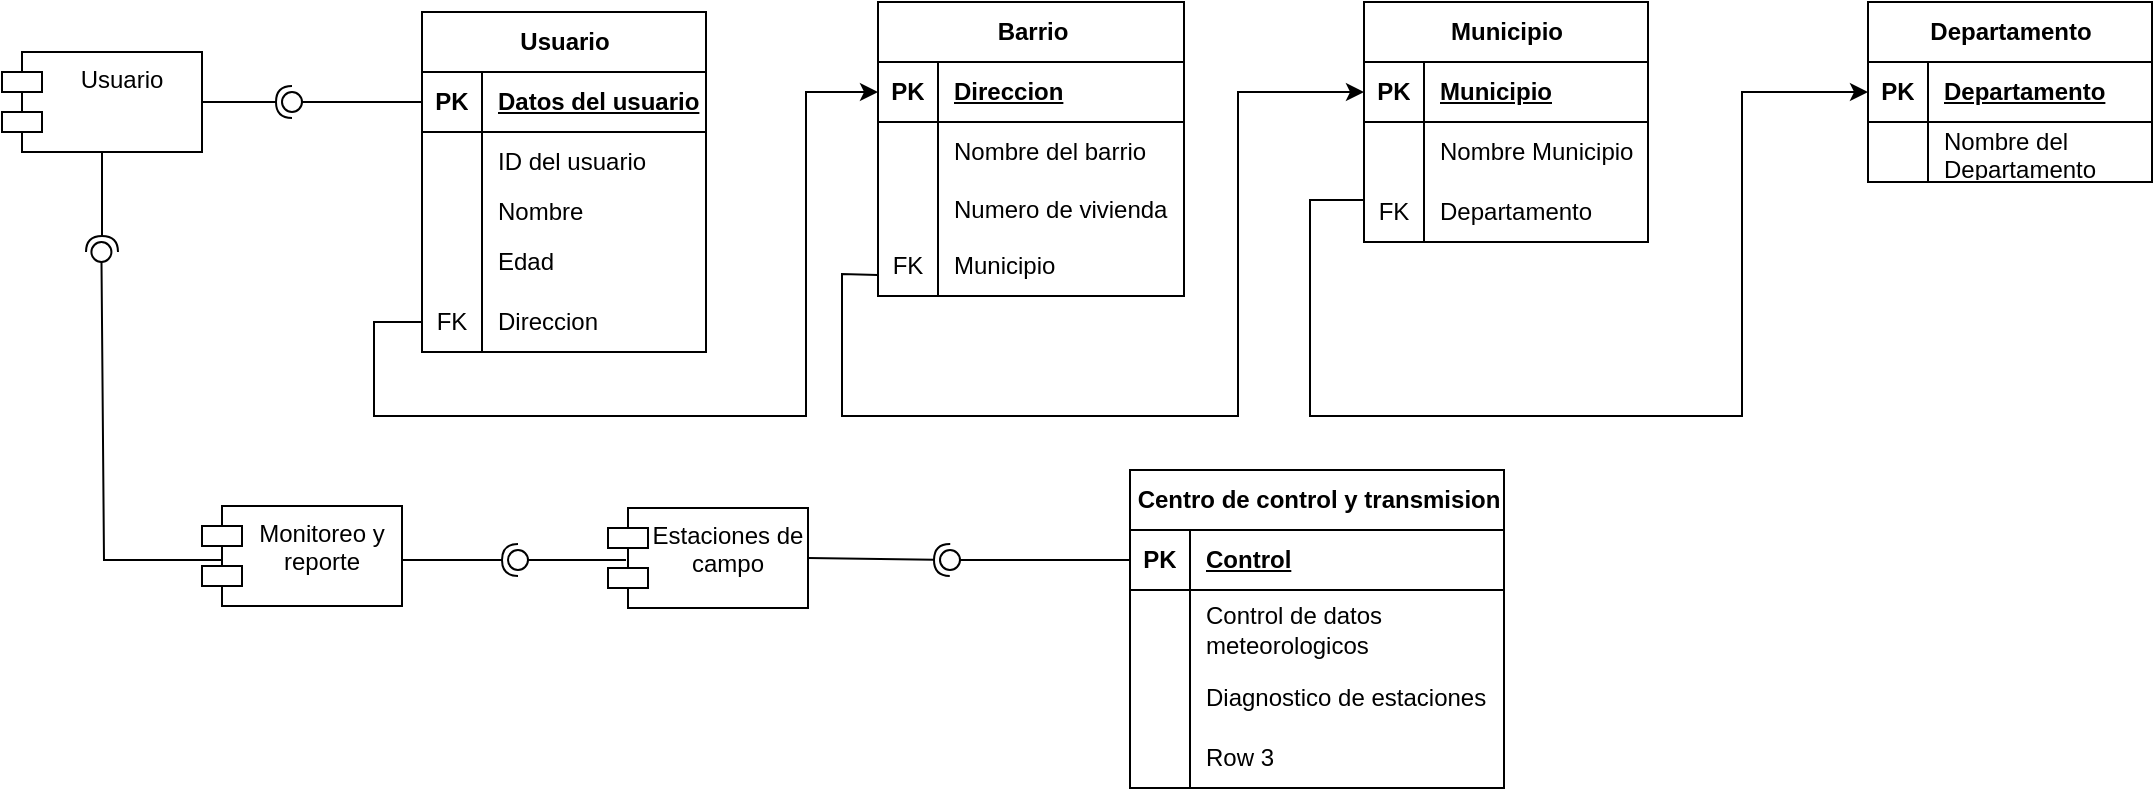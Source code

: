 <mxfile version="25.0.3">
  <diagram name="Página-1" id="gWm5VxszLwCP4zWtqMBF">
    <mxGraphModel dx="956" dy="520" grid="1" gridSize="9" guides="1" tooltips="1" connect="1" arrows="1" fold="1" page="1" pageScale="1" pageWidth="700" pageHeight="1000" math="0" shadow="0">
      <root>
        <mxCell id="0" />
        <mxCell id="1" parent="0" />
        <mxCell id="kEmHC3A9kpMNyN0Pkd79-1" value="Usuario" style="shape=module;align=left;spacingLeft=20;align=center;verticalAlign=top;whiteSpace=wrap;html=1;" vertex="1" parent="1">
          <mxGeometry x="30" y="70" width="100" height="50" as="geometry" />
        </mxCell>
        <mxCell id="kEmHC3A9kpMNyN0Pkd79-3" value="Estaciones de campo" style="shape=module;align=left;spacingLeft=20;align=center;verticalAlign=top;whiteSpace=wrap;html=1;" vertex="1" parent="1">
          <mxGeometry x="333" y="298" width="100" height="50" as="geometry" />
        </mxCell>
        <mxCell id="kEmHC3A9kpMNyN0Pkd79-7" value="" style="ellipse;whiteSpace=wrap;html=1;align=center;aspect=fixed;fillColor=none;strokeColor=none;resizable=0;perimeter=centerPerimeter;rotatable=0;allowArrows=0;points=[];outlineConnect=1;" vertex="1" parent="1">
          <mxGeometry x="475" y="230" width="10" height="10" as="geometry" />
        </mxCell>
        <mxCell id="kEmHC3A9kpMNyN0Pkd79-8" value="" style="rounded=0;orthogonalLoop=1;jettySize=auto;html=1;endArrow=halfCircle;endFill=0;endSize=6;strokeWidth=1;sketch=0;exitX=0.5;exitY=1;exitDx=0;exitDy=0;" edge="1" parent="1" source="kEmHC3A9kpMNyN0Pkd79-1">
          <mxGeometry relative="1" as="geometry">
            <mxPoint x="620" y="225" as="sourcePoint" />
            <mxPoint x="80" y="170" as="targetPoint" />
          </mxGeometry>
        </mxCell>
        <mxCell id="kEmHC3A9kpMNyN0Pkd79-9" value="" style="rounded=0;orthogonalLoop=1;jettySize=auto;html=1;endArrow=oval;endFill=0;sketch=0;sourcePerimeterSpacing=0;targetPerimeterSpacing=0;endSize=10;" edge="1" parent="1">
          <mxGeometry relative="1" as="geometry">
            <mxPoint x="144" y="324" as="sourcePoint" />
            <mxPoint x="79.71" y="170" as="targetPoint" />
            <Array as="points">
              <mxPoint x="81" y="324" />
            </Array>
          </mxGeometry>
        </mxCell>
        <mxCell id="kEmHC3A9kpMNyN0Pkd79-10" value="" style="ellipse;whiteSpace=wrap;html=1;align=center;aspect=fixed;fillColor=none;strokeColor=none;resizable=0;perimeter=centerPerimeter;rotatable=0;allowArrows=0;points=[];outlineConnect=1;" vertex="1" parent="1">
          <mxGeometry x="595" y="220" width="10" height="10" as="geometry" />
        </mxCell>
        <mxCell id="kEmHC3A9kpMNyN0Pkd79-12" value="Monitoreo y reporte" style="shape=module;align=left;spacingLeft=20;align=center;verticalAlign=top;whiteSpace=wrap;html=1;" vertex="1" parent="1">
          <mxGeometry x="130" y="297" width="100" height="50" as="geometry" />
        </mxCell>
        <mxCell id="kEmHC3A9kpMNyN0Pkd79-13" value="" style="rounded=0;orthogonalLoop=1;jettySize=auto;html=1;endArrow=halfCircle;endFill=0;endSize=6;strokeWidth=1;sketch=0;exitX=1;exitY=0.5;exitDx=0;exitDy=0;" edge="1" target="kEmHC3A9kpMNyN0Pkd79-15" parent="1" source="kEmHC3A9kpMNyN0Pkd79-1">
          <mxGeometry relative="1" as="geometry">
            <mxPoint x="150" y="100" as="sourcePoint" />
          </mxGeometry>
        </mxCell>
        <mxCell id="kEmHC3A9kpMNyN0Pkd79-14" value="" style="rounded=0;orthogonalLoop=1;jettySize=auto;html=1;endArrow=oval;endFill=0;sketch=0;sourcePerimeterSpacing=0;targetPerimeterSpacing=0;endSize=10;" edge="1" target="kEmHC3A9kpMNyN0Pkd79-15" parent="1">
          <mxGeometry relative="1" as="geometry">
            <mxPoint x="240" y="95" as="sourcePoint" />
          </mxGeometry>
        </mxCell>
        <mxCell id="kEmHC3A9kpMNyN0Pkd79-15" value="" style="ellipse;whiteSpace=wrap;html=1;align=center;aspect=fixed;fillColor=none;strokeColor=none;resizable=0;perimeter=centerPerimeter;rotatable=0;allowArrows=0;points=[];outlineConnect=1;" vertex="1" parent="1">
          <mxGeometry x="170" y="90" width="10" height="10" as="geometry" />
        </mxCell>
        <mxCell id="kEmHC3A9kpMNyN0Pkd79-17" value="Usuario" style="shape=table;startSize=30;container=1;collapsible=1;childLayout=tableLayout;fixedRows=1;rowLines=0;fontStyle=1;align=center;resizeLast=1;html=1;" vertex="1" parent="1">
          <mxGeometry x="240" y="50" width="142" height="170" as="geometry">
            <mxRectangle x="290" y="50" width="70" height="30" as="alternateBounds" />
          </mxGeometry>
        </mxCell>
        <mxCell id="kEmHC3A9kpMNyN0Pkd79-18" value="" style="shape=tableRow;horizontal=0;startSize=0;swimlaneHead=0;swimlaneBody=0;fillColor=none;collapsible=0;dropTarget=0;points=[[0,0.5],[1,0.5]];portConstraint=eastwest;top=0;left=0;right=0;bottom=1;" vertex="1" parent="kEmHC3A9kpMNyN0Pkd79-17">
          <mxGeometry y="30" width="142" height="30" as="geometry" />
        </mxCell>
        <mxCell id="kEmHC3A9kpMNyN0Pkd79-19" value="PK" style="shape=partialRectangle;connectable=0;fillColor=none;top=0;left=0;bottom=0;right=0;fontStyle=1;overflow=hidden;whiteSpace=wrap;html=1;" vertex="1" parent="kEmHC3A9kpMNyN0Pkd79-18">
          <mxGeometry width="30" height="30" as="geometry">
            <mxRectangle width="30" height="30" as="alternateBounds" />
          </mxGeometry>
        </mxCell>
        <mxCell id="kEmHC3A9kpMNyN0Pkd79-20" value="Datos del usuario" style="shape=partialRectangle;connectable=0;fillColor=none;top=0;left=0;bottom=0;right=0;align=left;spacingLeft=6;fontStyle=5;overflow=hidden;whiteSpace=wrap;html=1;" vertex="1" parent="kEmHC3A9kpMNyN0Pkd79-18">
          <mxGeometry x="30" width="112" height="30" as="geometry">
            <mxRectangle width="112" height="30" as="alternateBounds" />
          </mxGeometry>
        </mxCell>
        <mxCell id="kEmHC3A9kpMNyN0Pkd79-21" value="" style="shape=tableRow;horizontal=0;startSize=0;swimlaneHead=0;swimlaneBody=0;fillColor=none;collapsible=0;dropTarget=0;points=[[0,0.5],[1,0.5]];portConstraint=eastwest;top=0;left=0;right=0;bottom=0;" vertex="1" parent="kEmHC3A9kpMNyN0Pkd79-17">
          <mxGeometry y="60" width="142" height="30" as="geometry" />
        </mxCell>
        <mxCell id="kEmHC3A9kpMNyN0Pkd79-22" value="" style="shape=partialRectangle;connectable=0;fillColor=none;top=0;left=0;bottom=0;right=0;editable=1;overflow=hidden;whiteSpace=wrap;html=1;" vertex="1" parent="kEmHC3A9kpMNyN0Pkd79-21">
          <mxGeometry width="30" height="30" as="geometry">
            <mxRectangle width="30" height="30" as="alternateBounds" />
          </mxGeometry>
        </mxCell>
        <mxCell id="kEmHC3A9kpMNyN0Pkd79-23" value="ID del usuario" style="shape=partialRectangle;connectable=0;fillColor=none;top=0;left=0;bottom=0;right=0;align=left;spacingLeft=6;overflow=hidden;whiteSpace=wrap;html=1;" vertex="1" parent="kEmHC3A9kpMNyN0Pkd79-21">
          <mxGeometry x="30" width="112" height="30" as="geometry">
            <mxRectangle width="112" height="30" as="alternateBounds" />
          </mxGeometry>
        </mxCell>
        <mxCell id="kEmHC3A9kpMNyN0Pkd79-24" value="" style="shape=tableRow;horizontal=0;startSize=0;swimlaneHead=0;swimlaneBody=0;fillColor=none;collapsible=0;dropTarget=0;points=[[0,0.5],[1,0.5]];portConstraint=eastwest;top=0;left=0;right=0;bottom=0;" vertex="1" parent="kEmHC3A9kpMNyN0Pkd79-17">
          <mxGeometry y="90" width="142" height="20" as="geometry" />
        </mxCell>
        <mxCell id="kEmHC3A9kpMNyN0Pkd79-25" value="" style="shape=partialRectangle;connectable=0;fillColor=none;top=0;left=0;bottom=0;right=0;editable=1;overflow=hidden;whiteSpace=wrap;html=1;" vertex="1" parent="kEmHC3A9kpMNyN0Pkd79-24">
          <mxGeometry width="30" height="20" as="geometry">
            <mxRectangle width="30" height="20" as="alternateBounds" />
          </mxGeometry>
        </mxCell>
        <mxCell id="kEmHC3A9kpMNyN0Pkd79-26" value="Nombre&amp;nbsp;" style="shape=partialRectangle;connectable=0;fillColor=none;top=0;left=0;bottom=0;right=0;align=left;spacingLeft=6;overflow=hidden;whiteSpace=wrap;html=1;" vertex="1" parent="kEmHC3A9kpMNyN0Pkd79-24">
          <mxGeometry x="30" width="112" height="20" as="geometry">
            <mxRectangle width="112" height="20" as="alternateBounds" />
          </mxGeometry>
        </mxCell>
        <mxCell id="kEmHC3A9kpMNyN0Pkd79-27" value="" style="shape=tableRow;horizontal=0;startSize=0;swimlaneHead=0;swimlaneBody=0;fillColor=none;collapsible=0;dropTarget=0;points=[[0,0.5],[1,0.5]];portConstraint=eastwest;top=0;left=0;right=0;bottom=0;" vertex="1" parent="kEmHC3A9kpMNyN0Pkd79-17">
          <mxGeometry y="110" width="142" height="30" as="geometry" />
        </mxCell>
        <mxCell id="kEmHC3A9kpMNyN0Pkd79-28" value="" style="shape=partialRectangle;connectable=0;fillColor=none;top=0;left=0;bottom=0;right=0;editable=1;overflow=hidden;whiteSpace=wrap;html=1;" vertex="1" parent="kEmHC3A9kpMNyN0Pkd79-27">
          <mxGeometry width="30" height="30" as="geometry">
            <mxRectangle width="30" height="30" as="alternateBounds" />
          </mxGeometry>
        </mxCell>
        <mxCell id="kEmHC3A9kpMNyN0Pkd79-29" value="Edad" style="shape=partialRectangle;connectable=0;fillColor=none;top=0;left=0;bottom=0;right=0;align=left;spacingLeft=6;overflow=hidden;whiteSpace=wrap;html=1;" vertex="1" parent="kEmHC3A9kpMNyN0Pkd79-27">
          <mxGeometry x="30" width="112" height="30" as="geometry">
            <mxRectangle width="112" height="30" as="alternateBounds" />
          </mxGeometry>
        </mxCell>
        <mxCell id="kEmHC3A9kpMNyN0Pkd79-48" style="shape=tableRow;horizontal=0;startSize=0;swimlaneHead=0;swimlaneBody=0;fillColor=none;collapsible=0;dropTarget=0;points=[[0,0.5],[1,0.5]];portConstraint=eastwest;top=0;left=0;right=0;bottom=0;" vertex="1" parent="kEmHC3A9kpMNyN0Pkd79-17">
          <mxGeometry y="140" width="142" height="30" as="geometry" />
        </mxCell>
        <mxCell id="kEmHC3A9kpMNyN0Pkd79-49" value="FK" style="shape=partialRectangle;connectable=0;fillColor=none;top=0;left=0;bottom=0;right=0;editable=1;overflow=hidden;whiteSpace=wrap;html=1;" vertex="1" parent="kEmHC3A9kpMNyN0Pkd79-48">
          <mxGeometry width="30" height="30" as="geometry">
            <mxRectangle width="30" height="30" as="alternateBounds" />
          </mxGeometry>
        </mxCell>
        <mxCell id="kEmHC3A9kpMNyN0Pkd79-50" value="Direccion" style="shape=partialRectangle;connectable=0;fillColor=none;top=0;left=0;bottom=0;right=0;align=left;spacingLeft=6;overflow=hidden;whiteSpace=wrap;html=1;" vertex="1" parent="kEmHC3A9kpMNyN0Pkd79-48">
          <mxGeometry x="30" width="112" height="30" as="geometry">
            <mxRectangle width="112" height="30" as="alternateBounds" />
          </mxGeometry>
        </mxCell>
        <mxCell id="kEmHC3A9kpMNyN0Pkd79-51" value="" style="endArrow=classic;html=1;rounded=0;exitX=0;exitY=0.5;exitDx=0;exitDy=0;" edge="1" parent="1" source="kEmHC3A9kpMNyN0Pkd79-48">
          <mxGeometry width="50" height="50" relative="1" as="geometry">
            <mxPoint x="261" y="320" as="sourcePoint" />
            <mxPoint x="468" y="90" as="targetPoint" />
            <Array as="points">
              <mxPoint x="216" y="205" />
              <mxPoint x="216" y="252" />
              <mxPoint x="432" y="252" />
              <mxPoint x="432" y="90" />
            </Array>
          </mxGeometry>
        </mxCell>
        <mxCell id="kEmHC3A9kpMNyN0Pkd79-52" value="Barrio" style="shape=table;startSize=30;container=1;collapsible=1;childLayout=tableLayout;fixedRows=1;rowLines=0;fontStyle=1;align=center;resizeLast=1;html=1;" vertex="1" parent="1">
          <mxGeometry x="468" y="45" width="153" height="147" as="geometry">
            <mxRectangle x="290" y="50" width="70" height="30" as="alternateBounds" />
          </mxGeometry>
        </mxCell>
        <mxCell id="kEmHC3A9kpMNyN0Pkd79-53" value="" style="shape=tableRow;horizontal=0;startSize=0;swimlaneHead=0;swimlaneBody=0;fillColor=none;collapsible=0;dropTarget=0;points=[[0,0.5],[1,0.5]];portConstraint=eastwest;top=0;left=0;right=0;bottom=1;" vertex="1" parent="kEmHC3A9kpMNyN0Pkd79-52">
          <mxGeometry y="30" width="153" height="30" as="geometry" />
        </mxCell>
        <mxCell id="kEmHC3A9kpMNyN0Pkd79-54" value="PK" style="shape=partialRectangle;connectable=0;fillColor=none;top=0;left=0;bottom=0;right=0;fontStyle=1;overflow=hidden;whiteSpace=wrap;html=1;" vertex="1" parent="kEmHC3A9kpMNyN0Pkd79-53">
          <mxGeometry width="30" height="30" as="geometry">
            <mxRectangle width="30" height="30" as="alternateBounds" />
          </mxGeometry>
        </mxCell>
        <mxCell id="kEmHC3A9kpMNyN0Pkd79-55" value="Direccion" style="shape=partialRectangle;connectable=0;fillColor=none;top=0;left=0;bottom=0;right=0;align=left;spacingLeft=6;fontStyle=5;overflow=hidden;whiteSpace=wrap;html=1;" vertex="1" parent="kEmHC3A9kpMNyN0Pkd79-53">
          <mxGeometry x="30" width="123" height="30" as="geometry">
            <mxRectangle width="123" height="30" as="alternateBounds" />
          </mxGeometry>
        </mxCell>
        <mxCell id="kEmHC3A9kpMNyN0Pkd79-56" value="" style="shape=tableRow;horizontal=0;startSize=0;swimlaneHead=0;swimlaneBody=0;fillColor=none;collapsible=0;dropTarget=0;points=[[0,0.5],[1,0.5]];portConstraint=eastwest;top=0;left=0;right=0;bottom=0;" vertex="1" parent="kEmHC3A9kpMNyN0Pkd79-52">
          <mxGeometry y="60" width="153" height="30" as="geometry" />
        </mxCell>
        <mxCell id="kEmHC3A9kpMNyN0Pkd79-57" value="" style="shape=partialRectangle;connectable=0;fillColor=none;top=0;left=0;bottom=0;right=0;editable=1;overflow=hidden;whiteSpace=wrap;html=1;" vertex="1" parent="kEmHC3A9kpMNyN0Pkd79-56">
          <mxGeometry width="30" height="30" as="geometry">
            <mxRectangle width="30" height="30" as="alternateBounds" />
          </mxGeometry>
        </mxCell>
        <mxCell id="kEmHC3A9kpMNyN0Pkd79-58" value="Nombre del barrio" style="shape=partialRectangle;connectable=0;fillColor=none;top=0;left=0;bottom=0;right=0;align=left;spacingLeft=6;overflow=hidden;whiteSpace=wrap;html=1;" vertex="1" parent="kEmHC3A9kpMNyN0Pkd79-56">
          <mxGeometry x="30" width="123" height="30" as="geometry">
            <mxRectangle width="123" height="30" as="alternateBounds" />
          </mxGeometry>
        </mxCell>
        <mxCell id="kEmHC3A9kpMNyN0Pkd79-59" value="" style="shape=tableRow;horizontal=0;startSize=0;swimlaneHead=0;swimlaneBody=0;fillColor=none;collapsible=0;dropTarget=0;points=[[0,0.5],[1,0.5]];portConstraint=eastwest;top=0;left=0;right=0;bottom=0;" vertex="1" parent="kEmHC3A9kpMNyN0Pkd79-52">
          <mxGeometry y="90" width="153" height="27" as="geometry" />
        </mxCell>
        <mxCell id="kEmHC3A9kpMNyN0Pkd79-60" value="" style="shape=partialRectangle;connectable=0;fillColor=none;top=0;left=0;bottom=0;right=0;editable=1;overflow=hidden;whiteSpace=wrap;html=1;" vertex="1" parent="kEmHC3A9kpMNyN0Pkd79-59">
          <mxGeometry width="30" height="27" as="geometry">
            <mxRectangle width="30" height="27" as="alternateBounds" />
          </mxGeometry>
        </mxCell>
        <mxCell id="kEmHC3A9kpMNyN0Pkd79-61" value="Numero de vivienda" style="shape=partialRectangle;connectable=0;fillColor=none;top=0;left=0;bottom=0;right=0;align=left;spacingLeft=6;overflow=hidden;whiteSpace=wrap;html=1;" vertex="1" parent="kEmHC3A9kpMNyN0Pkd79-59">
          <mxGeometry x="30" width="123" height="27" as="geometry">
            <mxRectangle width="123" height="27" as="alternateBounds" />
          </mxGeometry>
        </mxCell>
        <mxCell id="kEmHC3A9kpMNyN0Pkd79-68" style="shape=tableRow;horizontal=0;startSize=0;swimlaneHead=0;swimlaneBody=0;fillColor=none;collapsible=0;dropTarget=0;points=[[0,0.5],[1,0.5]];portConstraint=eastwest;top=0;left=0;right=0;bottom=0;" vertex="1" parent="kEmHC3A9kpMNyN0Pkd79-52">
          <mxGeometry y="117" width="153" height="30" as="geometry" />
        </mxCell>
        <mxCell id="kEmHC3A9kpMNyN0Pkd79-69" value="FK" style="shape=partialRectangle;connectable=0;fillColor=none;top=0;left=0;bottom=0;right=0;editable=1;overflow=hidden;whiteSpace=wrap;html=1;" vertex="1" parent="kEmHC3A9kpMNyN0Pkd79-68">
          <mxGeometry width="30" height="30" as="geometry">
            <mxRectangle width="30" height="30" as="alternateBounds" />
          </mxGeometry>
        </mxCell>
        <mxCell id="kEmHC3A9kpMNyN0Pkd79-70" value="Municipio" style="shape=partialRectangle;connectable=0;fillColor=none;top=0;left=0;bottom=0;right=0;align=left;spacingLeft=6;overflow=hidden;whiteSpace=wrap;html=1;" vertex="1" parent="kEmHC3A9kpMNyN0Pkd79-68">
          <mxGeometry x="30" width="123" height="30" as="geometry">
            <mxRectangle width="123" height="30" as="alternateBounds" />
          </mxGeometry>
        </mxCell>
        <mxCell id="kEmHC3A9kpMNyN0Pkd79-88" value="" style="endArrow=classic;html=1;rounded=0;exitX=-0.001;exitY=0.648;exitDx=0;exitDy=0;exitPerimeter=0;entryX=0;entryY=0.5;entryDx=0;entryDy=0;" edge="1" parent="1" source="kEmHC3A9kpMNyN0Pkd79-68" target="kEmHC3A9kpMNyN0Pkd79-90">
          <mxGeometry width="50" height="50" relative="1" as="geometry">
            <mxPoint x="450" y="239" as="sourcePoint" />
            <mxPoint x="684" y="90" as="targetPoint" />
            <Array as="points">
              <mxPoint x="450" y="181" />
              <mxPoint x="450" y="252" />
              <mxPoint x="648" y="252" />
              <mxPoint x="648" y="90" />
            </Array>
          </mxGeometry>
        </mxCell>
        <mxCell id="kEmHC3A9kpMNyN0Pkd79-89" value="Municipio" style="shape=table;startSize=30;container=1;collapsible=1;childLayout=tableLayout;fixedRows=1;rowLines=0;fontStyle=1;align=center;resizeLast=1;html=1;" vertex="1" parent="1">
          <mxGeometry x="711" y="45" width="142" height="120" as="geometry">
            <mxRectangle x="290" y="50" width="70" height="30" as="alternateBounds" />
          </mxGeometry>
        </mxCell>
        <mxCell id="kEmHC3A9kpMNyN0Pkd79-90" value="" style="shape=tableRow;horizontal=0;startSize=0;swimlaneHead=0;swimlaneBody=0;fillColor=none;collapsible=0;dropTarget=0;points=[[0,0.5],[1,0.5]];portConstraint=eastwest;top=0;left=0;right=0;bottom=1;" vertex="1" parent="kEmHC3A9kpMNyN0Pkd79-89">
          <mxGeometry y="30" width="142" height="30" as="geometry" />
        </mxCell>
        <mxCell id="kEmHC3A9kpMNyN0Pkd79-91" value="PK" style="shape=partialRectangle;connectable=0;fillColor=none;top=0;left=0;bottom=0;right=0;fontStyle=1;overflow=hidden;whiteSpace=wrap;html=1;" vertex="1" parent="kEmHC3A9kpMNyN0Pkd79-90">
          <mxGeometry width="30" height="30" as="geometry">
            <mxRectangle width="30" height="30" as="alternateBounds" />
          </mxGeometry>
        </mxCell>
        <mxCell id="kEmHC3A9kpMNyN0Pkd79-92" value="Municipio" style="shape=partialRectangle;connectable=0;fillColor=none;top=0;left=0;bottom=0;right=0;align=left;spacingLeft=6;fontStyle=5;overflow=hidden;whiteSpace=wrap;html=1;" vertex="1" parent="kEmHC3A9kpMNyN0Pkd79-90">
          <mxGeometry x="30" width="112" height="30" as="geometry">
            <mxRectangle width="112" height="30" as="alternateBounds" />
          </mxGeometry>
        </mxCell>
        <mxCell id="kEmHC3A9kpMNyN0Pkd79-93" value="" style="shape=tableRow;horizontal=0;startSize=0;swimlaneHead=0;swimlaneBody=0;fillColor=none;collapsible=0;dropTarget=0;points=[[0,0.5],[1,0.5]];portConstraint=eastwest;top=0;left=0;right=0;bottom=0;" vertex="1" parent="kEmHC3A9kpMNyN0Pkd79-89">
          <mxGeometry y="60" width="142" height="30" as="geometry" />
        </mxCell>
        <mxCell id="kEmHC3A9kpMNyN0Pkd79-94" value="" style="shape=partialRectangle;connectable=0;fillColor=none;top=0;left=0;bottom=0;right=0;editable=1;overflow=hidden;whiteSpace=wrap;html=1;" vertex="1" parent="kEmHC3A9kpMNyN0Pkd79-93">
          <mxGeometry width="30" height="30" as="geometry">
            <mxRectangle width="30" height="30" as="alternateBounds" />
          </mxGeometry>
        </mxCell>
        <mxCell id="kEmHC3A9kpMNyN0Pkd79-95" value="Nombre Municipio" style="shape=partialRectangle;connectable=0;fillColor=none;top=0;left=0;bottom=0;right=0;align=left;spacingLeft=6;overflow=hidden;whiteSpace=wrap;html=1;" vertex="1" parent="kEmHC3A9kpMNyN0Pkd79-93">
          <mxGeometry x="30" width="112" height="30" as="geometry">
            <mxRectangle width="112" height="30" as="alternateBounds" />
          </mxGeometry>
        </mxCell>
        <mxCell id="kEmHC3A9kpMNyN0Pkd79-118" style="shape=tableRow;horizontal=0;startSize=0;swimlaneHead=0;swimlaneBody=0;fillColor=none;collapsible=0;dropTarget=0;points=[[0,0.5],[1,0.5]];portConstraint=eastwest;top=0;left=0;right=0;bottom=0;" vertex="1" parent="kEmHC3A9kpMNyN0Pkd79-89">
          <mxGeometry y="90" width="142" height="30" as="geometry" />
        </mxCell>
        <mxCell id="kEmHC3A9kpMNyN0Pkd79-119" value="FK" style="shape=partialRectangle;connectable=0;fillColor=none;top=0;left=0;bottom=0;right=0;editable=1;overflow=hidden;whiteSpace=wrap;html=1;" vertex="1" parent="kEmHC3A9kpMNyN0Pkd79-118">
          <mxGeometry width="30" height="30" as="geometry">
            <mxRectangle width="30" height="30" as="alternateBounds" />
          </mxGeometry>
        </mxCell>
        <mxCell id="kEmHC3A9kpMNyN0Pkd79-120" value="Departamento" style="shape=partialRectangle;connectable=0;fillColor=none;top=0;left=0;bottom=0;right=0;align=left;spacingLeft=6;overflow=hidden;whiteSpace=wrap;html=1;" vertex="1" parent="kEmHC3A9kpMNyN0Pkd79-118">
          <mxGeometry x="30" width="112" height="30" as="geometry">
            <mxRectangle width="112" height="30" as="alternateBounds" />
          </mxGeometry>
        </mxCell>
        <mxCell id="kEmHC3A9kpMNyN0Pkd79-121" value="Departamento" style="shape=table;startSize=30;container=1;collapsible=1;childLayout=tableLayout;fixedRows=1;rowLines=0;fontStyle=1;align=center;resizeLast=1;html=1;" vertex="1" parent="1">
          <mxGeometry x="963" y="45" width="142" height="90" as="geometry">
            <mxRectangle x="290" y="50" width="70" height="30" as="alternateBounds" />
          </mxGeometry>
        </mxCell>
        <mxCell id="kEmHC3A9kpMNyN0Pkd79-122" value="" style="shape=tableRow;horizontal=0;startSize=0;swimlaneHead=0;swimlaneBody=0;fillColor=none;collapsible=0;dropTarget=0;points=[[0,0.5],[1,0.5]];portConstraint=eastwest;top=0;left=0;right=0;bottom=1;" vertex="1" parent="kEmHC3A9kpMNyN0Pkd79-121">
          <mxGeometry y="30" width="142" height="30" as="geometry" />
        </mxCell>
        <mxCell id="kEmHC3A9kpMNyN0Pkd79-123" value="PK" style="shape=partialRectangle;connectable=0;fillColor=none;top=0;left=0;bottom=0;right=0;fontStyle=1;overflow=hidden;whiteSpace=wrap;html=1;" vertex="1" parent="kEmHC3A9kpMNyN0Pkd79-122">
          <mxGeometry width="30" height="30" as="geometry">
            <mxRectangle width="30" height="30" as="alternateBounds" />
          </mxGeometry>
        </mxCell>
        <mxCell id="kEmHC3A9kpMNyN0Pkd79-124" value="Departamento" style="shape=partialRectangle;connectable=0;fillColor=none;top=0;left=0;bottom=0;right=0;align=left;spacingLeft=6;fontStyle=5;overflow=hidden;whiteSpace=wrap;html=1;" vertex="1" parent="kEmHC3A9kpMNyN0Pkd79-122">
          <mxGeometry x="30" width="112" height="30" as="geometry">
            <mxRectangle width="112" height="30" as="alternateBounds" />
          </mxGeometry>
        </mxCell>
        <mxCell id="kEmHC3A9kpMNyN0Pkd79-125" value="" style="shape=tableRow;horizontal=0;startSize=0;swimlaneHead=0;swimlaneBody=0;fillColor=none;collapsible=0;dropTarget=0;points=[[0,0.5],[1,0.5]];portConstraint=eastwest;top=0;left=0;right=0;bottom=0;" vertex="1" parent="kEmHC3A9kpMNyN0Pkd79-121">
          <mxGeometry y="60" width="142" height="30" as="geometry" />
        </mxCell>
        <mxCell id="kEmHC3A9kpMNyN0Pkd79-126" value="" style="shape=partialRectangle;connectable=0;fillColor=none;top=0;left=0;bottom=0;right=0;editable=1;overflow=hidden;whiteSpace=wrap;html=1;" vertex="1" parent="kEmHC3A9kpMNyN0Pkd79-125">
          <mxGeometry width="30" height="30" as="geometry">
            <mxRectangle width="30" height="30" as="alternateBounds" />
          </mxGeometry>
        </mxCell>
        <mxCell id="kEmHC3A9kpMNyN0Pkd79-127" value="Nombre del Departamento" style="shape=partialRectangle;connectable=0;fillColor=none;top=0;left=0;bottom=0;right=0;align=left;spacingLeft=6;overflow=hidden;whiteSpace=wrap;html=1;" vertex="1" parent="kEmHC3A9kpMNyN0Pkd79-125">
          <mxGeometry x="30" width="112" height="30" as="geometry">
            <mxRectangle width="112" height="30" as="alternateBounds" />
          </mxGeometry>
        </mxCell>
        <mxCell id="kEmHC3A9kpMNyN0Pkd79-131" value="" style="endArrow=classic;html=1;rounded=0;entryX=0;entryY=0.5;entryDx=0;entryDy=0;" edge="1" parent="1" target="kEmHC3A9kpMNyN0Pkd79-122">
          <mxGeometry width="50" height="50" relative="1" as="geometry">
            <mxPoint x="711" y="144" as="sourcePoint" />
            <mxPoint x="806" y="171" as="targetPoint" />
            <Array as="points">
              <mxPoint x="684" y="144" />
              <mxPoint x="684" y="252" />
              <mxPoint x="900" y="252" />
              <mxPoint x="900" y="90" />
            </Array>
          </mxGeometry>
        </mxCell>
        <mxCell id="kEmHC3A9kpMNyN0Pkd79-132" value="" style="rounded=0;orthogonalLoop=1;jettySize=auto;html=1;endArrow=halfCircle;endFill=0;endSize=6;strokeWidth=1;sketch=0;" edge="1" parent="1">
          <mxGeometry relative="1" as="geometry">
            <mxPoint x="230" y="324" as="sourcePoint" />
            <mxPoint x="288" y="324" as="targetPoint" />
          </mxGeometry>
        </mxCell>
        <mxCell id="kEmHC3A9kpMNyN0Pkd79-133" value="" style="rounded=0;orthogonalLoop=1;jettySize=auto;html=1;endArrow=oval;endFill=0;sketch=0;sourcePerimeterSpacing=0;targetPerimeterSpacing=0;endSize=10;" edge="1" parent="1">
          <mxGeometry relative="1" as="geometry">
            <mxPoint x="342" y="324" as="sourcePoint" />
            <mxPoint x="288" y="324" as="targetPoint" />
          </mxGeometry>
        </mxCell>
        <mxCell id="kEmHC3A9kpMNyN0Pkd79-134" value="" style="ellipse;whiteSpace=wrap;html=1;align=center;aspect=fixed;fillColor=none;strokeColor=none;resizable=0;perimeter=centerPerimeter;rotatable=0;allowArrows=0;points=[];outlineConnect=1;" vertex="1" parent="1">
          <mxGeometry x="339" y="288" width="10" height="10" as="geometry" />
        </mxCell>
        <mxCell id="kEmHC3A9kpMNyN0Pkd79-136" value="" style="rounded=0;orthogonalLoop=1;jettySize=auto;html=1;endArrow=oval;endFill=0;sketch=0;sourcePerimeterSpacing=0;targetPerimeterSpacing=0;endSize=10;" edge="1" parent="1">
          <mxGeometry relative="1" as="geometry">
            <mxPoint x="594" y="324" as="sourcePoint" />
            <mxPoint x="504" y="324" as="targetPoint" />
          </mxGeometry>
        </mxCell>
        <mxCell id="kEmHC3A9kpMNyN0Pkd79-138" value="" style="rounded=0;orthogonalLoop=1;jettySize=auto;html=1;endArrow=halfCircle;endFill=0;endSize=6;strokeWidth=1;sketch=0;exitX=1;exitY=0.5;exitDx=0;exitDy=0;" edge="1" parent="1" source="kEmHC3A9kpMNyN0Pkd79-3">
          <mxGeometry relative="1" as="geometry">
            <mxPoint x="364" y="293" as="sourcePoint" />
            <mxPoint x="504" y="324" as="targetPoint" />
          </mxGeometry>
        </mxCell>
        <mxCell id="kEmHC3A9kpMNyN0Pkd79-137" value="" style="ellipse;whiteSpace=wrap;html=1;align=center;aspect=fixed;fillColor=none;strokeColor=none;resizable=0;perimeter=centerPerimeter;rotatable=0;allowArrows=0;points=[];outlineConnect=1;" vertex="1" parent="1">
          <mxGeometry x="495" y="387" width="10" height="10" as="geometry" />
        </mxCell>
        <mxCell id="kEmHC3A9kpMNyN0Pkd79-139" value="Centro de control y transmision" style="shape=table;startSize=30;container=1;collapsible=1;childLayout=tableLayout;fixedRows=1;rowLines=0;fontStyle=1;align=center;resizeLast=1;html=1;" vertex="1" parent="1">
          <mxGeometry x="594" y="279" width="187" height="159" as="geometry" />
        </mxCell>
        <mxCell id="kEmHC3A9kpMNyN0Pkd79-140" value="" style="shape=tableRow;horizontal=0;startSize=0;swimlaneHead=0;swimlaneBody=0;fillColor=none;collapsible=0;dropTarget=0;points=[[0,0.5],[1,0.5]];portConstraint=eastwest;top=0;left=0;right=0;bottom=1;" vertex="1" parent="kEmHC3A9kpMNyN0Pkd79-139">
          <mxGeometry y="30" width="187" height="30" as="geometry" />
        </mxCell>
        <mxCell id="kEmHC3A9kpMNyN0Pkd79-141" value="PK" style="shape=partialRectangle;connectable=0;fillColor=none;top=0;left=0;bottom=0;right=0;fontStyle=1;overflow=hidden;whiteSpace=wrap;html=1;" vertex="1" parent="kEmHC3A9kpMNyN0Pkd79-140">
          <mxGeometry width="30" height="30" as="geometry">
            <mxRectangle width="30" height="30" as="alternateBounds" />
          </mxGeometry>
        </mxCell>
        <mxCell id="kEmHC3A9kpMNyN0Pkd79-142" value="Control" style="shape=partialRectangle;connectable=0;fillColor=none;top=0;left=0;bottom=0;right=0;align=left;spacingLeft=6;fontStyle=5;overflow=hidden;whiteSpace=wrap;html=1;" vertex="1" parent="kEmHC3A9kpMNyN0Pkd79-140">
          <mxGeometry x="30" width="157" height="30" as="geometry">
            <mxRectangle width="157" height="30" as="alternateBounds" />
          </mxGeometry>
        </mxCell>
        <mxCell id="kEmHC3A9kpMNyN0Pkd79-143" value="" style="shape=tableRow;horizontal=0;startSize=0;swimlaneHead=0;swimlaneBody=0;fillColor=none;collapsible=0;dropTarget=0;points=[[0,0.5],[1,0.5]];portConstraint=eastwest;top=0;left=0;right=0;bottom=0;" vertex="1" parent="kEmHC3A9kpMNyN0Pkd79-139">
          <mxGeometry y="60" width="187" height="39" as="geometry" />
        </mxCell>
        <mxCell id="kEmHC3A9kpMNyN0Pkd79-144" value="" style="shape=partialRectangle;connectable=0;fillColor=none;top=0;left=0;bottom=0;right=0;editable=1;overflow=hidden;whiteSpace=wrap;html=1;" vertex="1" parent="kEmHC3A9kpMNyN0Pkd79-143">
          <mxGeometry width="30" height="39" as="geometry">
            <mxRectangle width="30" height="39" as="alternateBounds" />
          </mxGeometry>
        </mxCell>
        <mxCell id="kEmHC3A9kpMNyN0Pkd79-145" value="Control de datos meteorologicos" style="shape=partialRectangle;connectable=0;fillColor=none;top=0;left=0;bottom=0;right=0;align=left;spacingLeft=6;overflow=hidden;whiteSpace=wrap;html=1;" vertex="1" parent="kEmHC3A9kpMNyN0Pkd79-143">
          <mxGeometry x="30" width="157" height="39" as="geometry">
            <mxRectangle width="157" height="39" as="alternateBounds" />
          </mxGeometry>
        </mxCell>
        <mxCell id="kEmHC3A9kpMNyN0Pkd79-146" value="" style="shape=tableRow;horizontal=0;startSize=0;swimlaneHead=0;swimlaneBody=0;fillColor=none;collapsible=0;dropTarget=0;points=[[0,0.5],[1,0.5]];portConstraint=eastwest;top=0;left=0;right=0;bottom=0;" vertex="1" parent="kEmHC3A9kpMNyN0Pkd79-139">
          <mxGeometry y="99" width="187" height="30" as="geometry" />
        </mxCell>
        <mxCell id="kEmHC3A9kpMNyN0Pkd79-147" value="" style="shape=partialRectangle;connectable=0;fillColor=none;top=0;left=0;bottom=0;right=0;editable=1;overflow=hidden;whiteSpace=wrap;html=1;" vertex="1" parent="kEmHC3A9kpMNyN0Pkd79-146">
          <mxGeometry width="30" height="30" as="geometry">
            <mxRectangle width="30" height="30" as="alternateBounds" />
          </mxGeometry>
        </mxCell>
        <mxCell id="kEmHC3A9kpMNyN0Pkd79-148" value="Diagnostico de estaciones" style="shape=partialRectangle;connectable=0;fillColor=none;top=0;left=0;bottom=0;right=0;align=left;spacingLeft=6;overflow=hidden;whiteSpace=wrap;html=1;" vertex="1" parent="kEmHC3A9kpMNyN0Pkd79-146">
          <mxGeometry x="30" width="157" height="30" as="geometry">
            <mxRectangle width="157" height="30" as="alternateBounds" />
          </mxGeometry>
        </mxCell>
        <mxCell id="kEmHC3A9kpMNyN0Pkd79-149" value="" style="shape=tableRow;horizontal=0;startSize=0;swimlaneHead=0;swimlaneBody=0;fillColor=none;collapsible=0;dropTarget=0;points=[[0,0.5],[1,0.5]];portConstraint=eastwest;top=0;left=0;right=0;bottom=0;" vertex="1" parent="kEmHC3A9kpMNyN0Pkd79-139">
          <mxGeometry y="129" width="187" height="30" as="geometry" />
        </mxCell>
        <mxCell id="kEmHC3A9kpMNyN0Pkd79-150" value="" style="shape=partialRectangle;connectable=0;fillColor=none;top=0;left=0;bottom=0;right=0;editable=1;overflow=hidden;whiteSpace=wrap;html=1;" vertex="1" parent="kEmHC3A9kpMNyN0Pkd79-149">
          <mxGeometry width="30" height="30" as="geometry">
            <mxRectangle width="30" height="30" as="alternateBounds" />
          </mxGeometry>
        </mxCell>
        <mxCell id="kEmHC3A9kpMNyN0Pkd79-151" value="Row 3" style="shape=partialRectangle;connectable=0;fillColor=none;top=0;left=0;bottom=0;right=0;align=left;spacingLeft=6;overflow=hidden;whiteSpace=wrap;html=1;" vertex="1" parent="kEmHC3A9kpMNyN0Pkd79-149">
          <mxGeometry x="30" width="157" height="30" as="geometry">
            <mxRectangle width="157" height="30" as="alternateBounds" />
          </mxGeometry>
        </mxCell>
      </root>
    </mxGraphModel>
  </diagram>
</mxfile>
